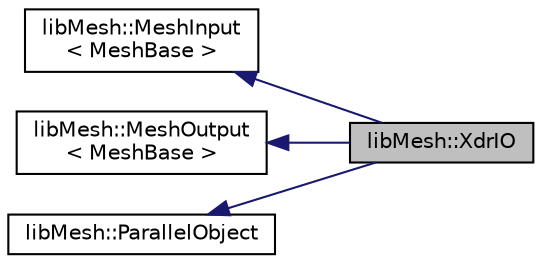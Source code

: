 digraph "libMesh::XdrIO"
{
  edge [fontname="Helvetica",fontsize="10",labelfontname="Helvetica",labelfontsize="10"];
  node [fontname="Helvetica",fontsize="10",shape=record];
  rankdir="LR";
  Node0 [label="libMesh::XdrIO",height=0.2,width=0.4,color="black", fillcolor="grey75", style="filled", fontcolor="black"];
  Node1 -> Node0 [dir="back",color="midnightblue",fontsize="10",style="solid",fontname="Helvetica"];
  Node1 [label="libMesh::MeshInput\l\< MeshBase \>",height=0.2,width=0.4,color="black", fillcolor="white", style="filled",URL="$classlibMesh_1_1MeshInput.html"];
  Node2 -> Node0 [dir="back",color="midnightblue",fontsize="10",style="solid",fontname="Helvetica"];
  Node2 [label="libMesh::MeshOutput\l\< MeshBase \>",height=0.2,width=0.4,color="black", fillcolor="white", style="filled",URL="$classlibMesh_1_1MeshOutput.html"];
  Node3 -> Node0 [dir="back",color="midnightblue",fontsize="10",style="solid",fontname="Helvetica"];
  Node3 [label="libMesh::ParallelObject",height=0.2,width=0.4,color="black", fillcolor="white", style="filled",URL="$classlibMesh_1_1ParallelObject.html",tooltip="An object whose state is distributed along a set of processors. "];
}
